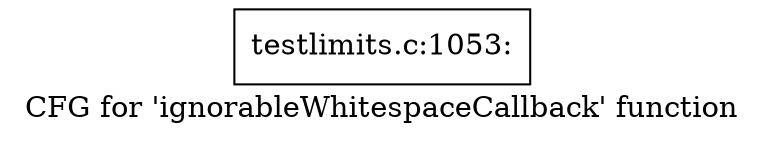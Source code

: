 digraph "CFG for 'ignorableWhitespaceCallback' function" {
	label="CFG for 'ignorableWhitespaceCallback' function";

	Node0x4c10f70 [shape=record,label="{testlimits.c:1053:}"];
}

